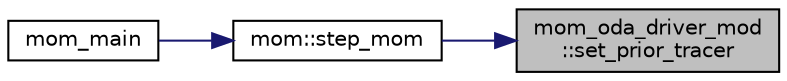 digraph "mom_oda_driver_mod::set_prior_tracer"
{
 // INTERACTIVE_SVG=YES
 // LATEX_PDF_SIZE
  edge [fontname="Helvetica",fontsize="10",labelfontname="Helvetica",labelfontsize="10"];
  node [fontname="Helvetica",fontsize="10",shape=record];
  rankdir="RL";
  Node1 [label="mom_oda_driver_mod\l::set_prior_tracer",height=0.2,width=0.4,color="black", fillcolor="grey75", style="filled", fontcolor="black",tooltip="Copy ensemble member tracers to ensemble vector."];
  Node1 -> Node2 [dir="back",color="midnightblue",fontsize="10",style="solid",fontname="Helvetica"];
  Node2 [label="mom::step_mom",height=0.2,width=0.4,color="black", fillcolor="white", style="filled",URL="$namespacemom.html#ad55f786e26bcd3445a7224f2fad54f7e",tooltip="This subroutine orchestrates the time stepping of MOM. The adiabatic dynamics are stepped by calls to..."];
  Node2 -> Node3 [dir="back",color="midnightblue",fontsize="10",style="solid",fontname="Helvetica"];
  Node3 [label="mom_main",height=0.2,width=0.4,color="black", fillcolor="white", style="filled",URL="$MOM__driver_8F90.html#a08fffeb2d8e8acbf9ed4609be6d258c6",tooltip=" "];
}
